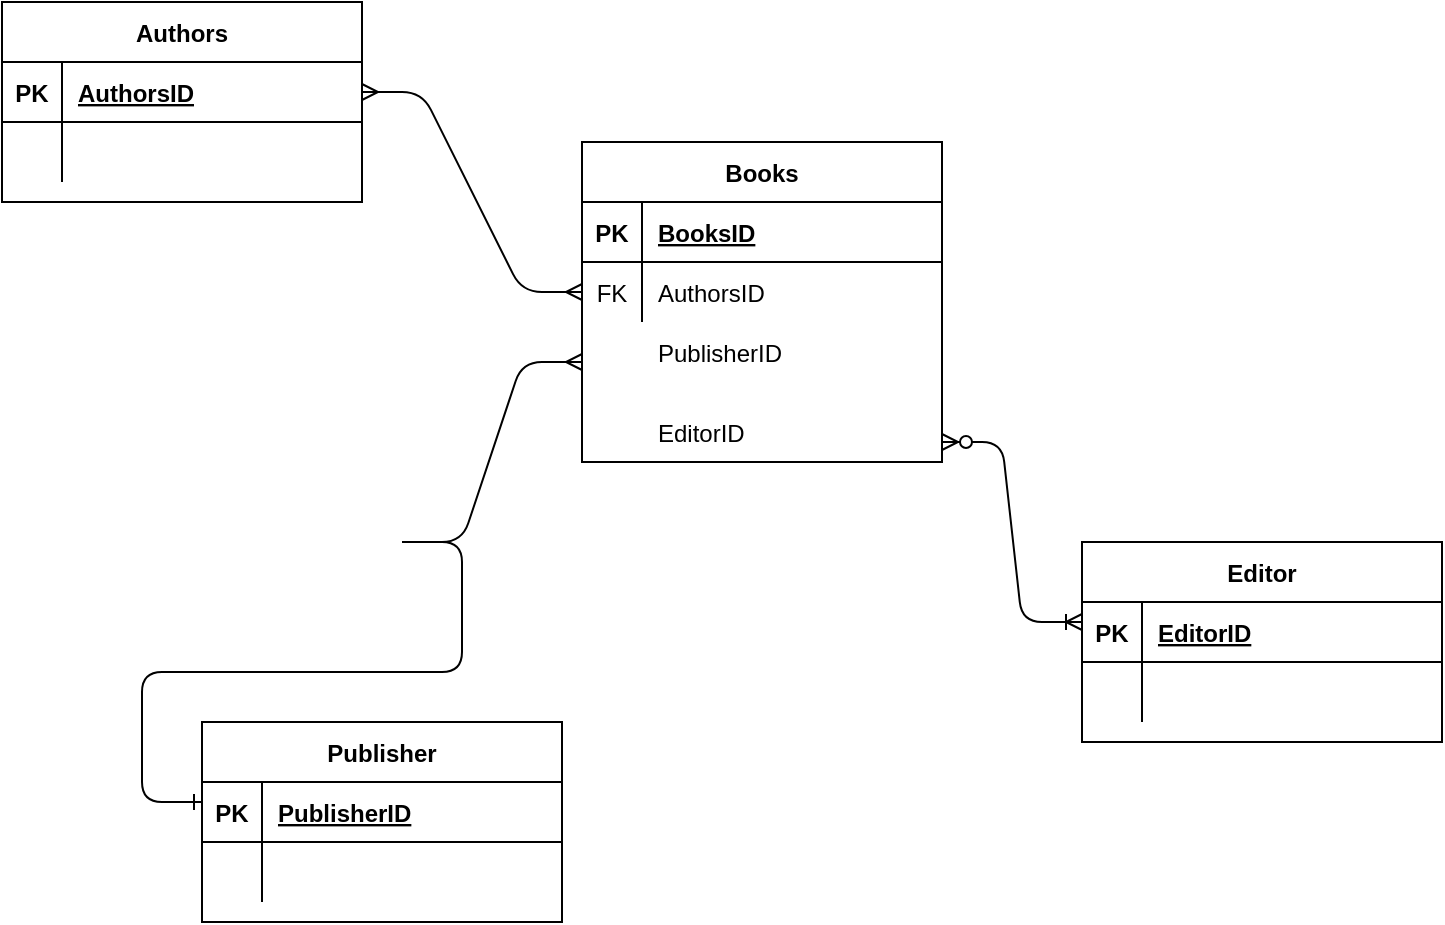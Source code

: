 <mxfile version="14.4.9" type="device"><diagram id="86TyVTfmASqQybNJSGho" name="Page-1"><mxGraphModel dx="480" dy="1618" grid="1" gridSize="10" guides="1" tooltips="1" connect="1" arrows="1" fold="1" page="1" pageScale="1" pageWidth="850" pageHeight="1100" math="0" shadow="0"><root><mxCell id="0"/><mxCell id="1" parent="0"/><mxCell id="qN1pzVkiBscFv0bMyYN6-2" value="" style="edgeStyle=entityRelationEdgeStyle;fontSize=12;html=1;endArrow=ERmany;startArrow=ERmany;entryX=0;entryY=0.5;entryDx=0;entryDy=0;exitX=1;exitY=0.5;exitDx=0;exitDy=0;" parent="1" source="qN1pzVkiBscFv0bMyYN6-16" target="qN1pzVkiBscFv0bMyYN6-33" edge="1"><mxGeometry width="100" height="100" relative="1" as="geometry"><mxPoint x="340" y="115" as="sourcePoint"/><mxPoint x="340" y="190" as="targetPoint"/></mxGeometry></mxCell><mxCell id="qN1pzVkiBscFv0bMyYN6-5" value="" style="edgeStyle=entityRelationEdgeStyle;fontSize=12;html=1;endArrow=ERoneToMany;startArrow=ERzeroToMany;" parent="1" edge="1"><mxGeometry width="100" height="100" relative="1" as="geometry"><mxPoint x="630" y="180" as="sourcePoint"/><mxPoint x="700" y="270" as="targetPoint"/></mxGeometry></mxCell><mxCell id="qN1pzVkiBscFv0bMyYN6-7" value="" style="edgeStyle=entityRelationEdgeStyle;fontSize=12;html=1;endArrow=ERmany;entryX=0;entryY=0.75;entryDx=0;entryDy=0;" parent="1" edge="1"><mxGeometry width="100" height="100" relative="1" as="geometry"><mxPoint x="360" y="230" as="sourcePoint"/><mxPoint x="450" y="140" as="targetPoint"/></mxGeometry></mxCell><mxCell id="qN1pzVkiBscFv0bMyYN6-13" value="" style="edgeStyle=entityRelationEdgeStyle;fontSize=12;html=1;endArrow=ERone;endFill=1;" parent="1" edge="1"><mxGeometry width="100" height="100" relative="1" as="geometry"><mxPoint x="360" y="230" as="sourcePoint"/><mxPoint x="260" y="360" as="targetPoint"/></mxGeometry></mxCell><mxCell id="qN1pzVkiBscFv0bMyYN6-15" value="Authors" style="shape=table;startSize=30;container=1;collapsible=1;childLayout=tableLayout;fixedRows=1;rowLines=0;fontStyle=1;align=center;resizeLast=1;" parent="1" vertex="1"><mxGeometry x="160" y="-40" width="180" height="100" as="geometry"/></mxCell><mxCell id="qN1pzVkiBscFv0bMyYN6-16" value="" style="shape=partialRectangle;collapsible=0;dropTarget=0;pointerEvents=0;fillColor=none;top=0;left=0;bottom=1;right=0;points=[[0,0.5],[1,0.5]];portConstraint=eastwest;" parent="qN1pzVkiBscFv0bMyYN6-15" vertex="1"><mxGeometry y="30" width="180" height="30" as="geometry"/></mxCell><mxCell id="qN1pzVkiBscFv0bMyYN6-17" value="PK" style="shape=partialRectangle;connectable=0;fillColor=none;top=0;left=0;bottom=0;right=0;fontStyle=1;overflow=hidden;" parent="qN1pzVkiBscFv0bMyYN6-16" vertex="1"><mxGeometry width="30" height="30" as="geometry"/></mxCell><mxCell id="qN1pzVkiBscFv0bMyYN6-18" value="AuthorsID" style="shape=partialRectangle;connectable=0;fillColor=none;top=0;left=0;bottom=0;right=0;align=left;spacingLeft=6;fontStyle=5;overflow=hidden;" parent="qN1pzVkiBscFv0bMyYN6-16" vertex="1"><mxGeometry x="30" width="150" height="30" as="geometry"/></mxCell><mxCell id="qN1pzVkiBscFv0bMyYN6-19" value="" style="shape=partialRectangle;collapsible=0;dropTarget=0;pointerEvents=0;fillColor=none;top=0;left=0;bottom=0;right=0;points=[[0,0.5],[1,0.5]];portConstraint=eastwest;" parent="qN1pzVkiBscFv0bMyYN6-15" vertex="1"><mxGeometry y="60" width="180" height="30" as="geometry"/></mxCell><mxCell id="qN1pzVkiBscFv0bMyYN6-20" value="" style="shape=partialRectangle;connectable=0;fillColor=none;top=0;left=0;bottom=0;right=0;editable=1;overflow=hidden;" parent="qN1pzVkiBscFv0bMyYN6-19" vertex="1"><mxGeometry width="30" height="30" as="geometry"/></mxCell><mxCell id="qN1pzVkiBscFv0bMyYN6-21" value="" style="shape=partialRectangle;connectable=0;fillColor=none;top=0;left=0;bottom=0;right=0;align=left;spacingLeft=6;overflow=hidden;" parent="qN1pzVkiBscFv0bMyYN6-19" vertex="1"><mxGeometry x="30" width="150" height="30" as="geometry"/></mxCell><mxCell id="qN1pzVkiBscFv0bMyYN6-29" value="Books" style="shape=table;startSize=30;container=1;collapsible=1;childLayout=tableLayout;fixedRows=1;rowLines=0;fontStyle=1;align=center;resizeLast=1;" parent="1" vertex="1"><mxGeometry x="450" y="30" width="180" height="160" as="geometry"/></mxCell><mxCell id="qN1pzVkiBscFv0bMyYN6-30" value="" style="shape=partialRectangle;collapsible=0;dropTarget=0;pointerEvents=0;fillColor=none;top=0;left=0;bottom=1;right=0;points=[[0,0.5],[1,0.5]];portConstraint=eastwest;" parent="qN1pzVkiBscFv0bMyYN6-29" vertex="1"><mxGeometry y="30" width="180" height="30" as="geometry"/></mxCell><mxCell id="qN1pzVkiBscFv0bMyYN6-31" value="PK" style="shape=partialRectangle;connectable=0;fillColor=none;top=0;left=0;bottom=0;right=0;fontStyle=1;overflow=hidden;" parent="qN1pzVkiBscFv0bMyYN6-30" vertex="1"><mxGeometry width="30" height="30" as="geometry"/></mxCell><mxCell id="qN1pzVkiBscFv0bMyYN6-32" value="BooksID" style="shape=partialRectangle;connectable=0;fillColor=none;top=0;left=0;bottom=0;right=0;align=left;spacingLeft=6;fontStyle=5;overflow=hidden;" parent="qN1pzVkiBscFv0bMyYN6-30" vertex="1"><mxGeometry x="30" width="150" height="30" as="geometry"/></mxCell><mxCell id="qN1pzVkiBscFv0bMyYN6-33" value="" style="shape=partialRectangle;collapsible=0;dropTarget=0;pointerEvents=0;fillColor=none;top=0;left=0;bottom=0;right=0;points=[[0,0.5],[1,0.5]];portConstraint=eastwest;" parent="qN1pzVkiBscFv0bMyYN6-29" vertex="1"><mxGeometry y="60" width="180" height="30" as="geometry"/></mxCell><mxCell id="qN1pzVkiBscFv0bMyYN6-34" value="FK" style="shape=partialRectangle;connectable=0;fillColor=none;top=0;left=0;bottom=0;right=0;editable=1;overflow=hidden;" parent="qN1pzVkiBscFv0bMyYN6-33" vertex="1"><mxGeometry width="30" height="30" as="geometry"/></mxCell><mxCell id="qN1pzVkiBscFv0bMyYN6-35" value="AuthorsID" style="shape=partialRectangle;connectable=0;fillColor=none;top=0;left=0;bottom=0;right=0;align=left;spacingLeft=6;overflow=hidden;" parent="qN1pzVkiBscFv0bMyYN6-33" vertex="1"><mxGeometry x="30" width="150" height="30" as="geometry"/></mxCell><mxCell id="qN1pzVkiBscFv0bMyYN6-37" value="Publisher" style="shape=table;startSize=30;container=1;collapsible=1;childLayout=tableLayout;fixedRows=1;rowLines=0;fontStyle=1;align=center;resizeLast=1;" parent="1" vertex="1"><mxGeometry x="260" y="320" width="180" height="100" as="geometry"/></mxCell><mxCell id="qN1pzVkiBscFv0bMyYN6-38" value="" style="shape=partialRectangle;collapsible=0;dropTarget=0;pointerEvents=0;fillColor=none;top=0;left=0;bottom=1;right=0;points=[[0,0.5],[1,0.5]];portConstraint=eastwest;" parent="qN1pzVkiBscFv0bMyYN6-37" vertex="1"><mxGeometry y="30" width="180" height="30" as="geometry"/></mxCell><mxCell id="qN1pzVkiBscFv0bMyYN6-39" value="PK" style="shape=partialRectangle;connectable=0;fillColor=none;top=0;left=0;bottom=0;right=0;fontStyle=1;overflow=hidden;" parent="qN1pzVkiBscFv0bMyYN6-38" vertex="1"><mxGeometry width="30" height="30" as="geometry"/></mxCell><mxCell id="qN1pzVkiBscFv0bMyYN6-40" value="PublisherID" style="shape=partialRectangle;connectable=0;fillColor=none;top=0;left=0;bottom=0;right=0;align=left;spacingLeft=6;fontStyle=5;overflow=hidden;" parent="qN1pzVkiBscFv0bMyYN6-38" vertex="1"><mxGeometry x="30" width="150" height="30" as="geometry"/></mxCell><mxCell id="qN1pzVkiBscFv0bMyYN6-41" value="" style="shape=partialRectangle;collapsible=0;dropTarget=0;pointerEvents=0;fillColor=none;top=0;left=0;bottom=0;right=0;points=[[0,0.5],[1,0.5]];portConstraint=eastwest;" parent="qN1pzVkiBscFv0bMyYN6-37" vertex="1"><mxGeometry y="60" width="180" height="30" as="geometry"/></mxCell><mxCell id="qN1pzVkiBscFv0bMyYN6-42" value="" style="shape=partialRectangle;connectable=0;fillColor=none;top=0;left=0;bottom=0;right=0;editable=1;overflow=hidden;" parent="qN1pzVkiBscFv0bMyYN6-41" vertex="1"><mxGeometry width="30" height="30" as="geometry"/></mxCell><mxCell id="qN1pzVkiBscFv0bMyYN6-43" value="" style="shape=partialRectangle;connectable=0;fillColor=none;top=0;left=0;bottom=0;right=0;align=left;spacingLeft=6;overflow=hidden;" parent="qN1pzVkiBscFv0bMyYN6-41" vertex="1"><mxGeometry x="30" width="150" height="30" as="geometry"/></mxCell><mxCell id="qN1pzVkiBscFv0bMyYN6-44" value="Editor" style="shape=table;startSize=30;container=1;collapsible=1;childLayout=tableLayout;fixedRows=1;rowLines=0;fontStyle=1;align=center;resizeLast=1;" parent="1" vertex="1"><mxGeometry x="700" y="230" width="180" height="100" as="geometry"/></mxCell><mxCell id="qN1pzVkiBscFv0bMyYN6-45" value="" style="shape=partialRectangle;collapsible=0;dropTarget=0;pointerEvents=0;fillColor=none;top=0;left=0;bottom=1;right=0;points=[[0,0.5],[1,0.5]];portConstraint=eastwest;" parent="qN1pzVkiBscFv0bMyYN6-44" vertex="1"><mxGeometry y="30" width="180" height="30" as="geometry"/></mxCell><mxCell id="qN1pzVkiBscFv0bMyYN6-46" value="PK" style="shape=partialRectangle;connectable=0;fillColor=none;top=0;left=0;bottom=0;right=0;fontStyle=1;overflow=hidden;" parent="qN1pzVkiBscFv0bMyYN6-45" vertex="1"><mxGeometry width="30" height="30" as="geometry"/></mxCell><mxCell id="qN1pzVkiBscFv0bMyYN6-47" value="EditorID" style="shape=partialRectangle;connectable=0;fillColor=none;top=0;left=0;bottom=0;right=0;align=left;spacingLeft=6;fontStyle=5;overflow=hidden;" parent="qN1pzVkiBscFv0bMyYN6-45" vertex="1"><mxGeometry x="30" width="150" height="30" as="geometry"/></mxCell><mxCell id="qN1pzVkiBscFv0bMyYN6-48" value="" style="shape=partialRectangle;collapsible=0;dropTarget=0;pointerEvents=0;fillColor=none;top=0;left=0;bottom=0;right=0;points=[[0,0.5],[1,0.5]];portConstraint=eastwest;" parent="qN1pzVkiBscFv0bMyYN6-44" vertex="1"><mxGeometry y="60" width="180" height="30" as="geometry"/></mxCell><mxCell id="qN1pzVkiBscFv0bMyYN6-49" value="" style="shape=partialRectangle;connectable=0;fillColor=none;top=0;left=0;bottom=0;right=0;editable=1;overflow=hidden;" parent="qN1pzVkiBscFv0bMyYN6-48" vertex="1"><mxGeometry width="30" height="30" as="geometry"/></mxCell><mxCell id="qN1pzVkiBscFv0bMyYN6-50" value="" style="shape=partialRectangle;connectable=0;fillColor=none;top=0;left=0;bottom=0;right=0;align=left;spacingLeft=6;overflow=hidden;" parent="qN1pzVkiBscFv0bMyYN6-48" vertex="1"><mxGeometry x="30" width="150" height="30" as="geometry"/></mxCell><mxCell id="qN1pzVkiBscFv0bMyYN6-55" value="PublisherID" style="shape=partialRectangle;connectable=0;fillColor=none;top=0;left=0;bottom=0;right=0;align=left;spacingLeft=6;overflow=hidden;" parent="1" vertex="1"><mxGeometry x="480" y="120" width="150" height="30" as="geometry"/></mxCell><mxCell id="qN1pzVkiBscFv0bMyYN6-56" value="EditorID" style="shape=partialRectangle;connectable=0;fillColor=none;top=0;left=0;bottom=0;right=0;align=left;spacingLeft=6;overflow=hidden;" parent="1" vertex="1"><mxGeometry x="480" y="160" width="150" height="30" as="geometry"/></mxCell></root></mxGraphModel></diagram></mxfile>